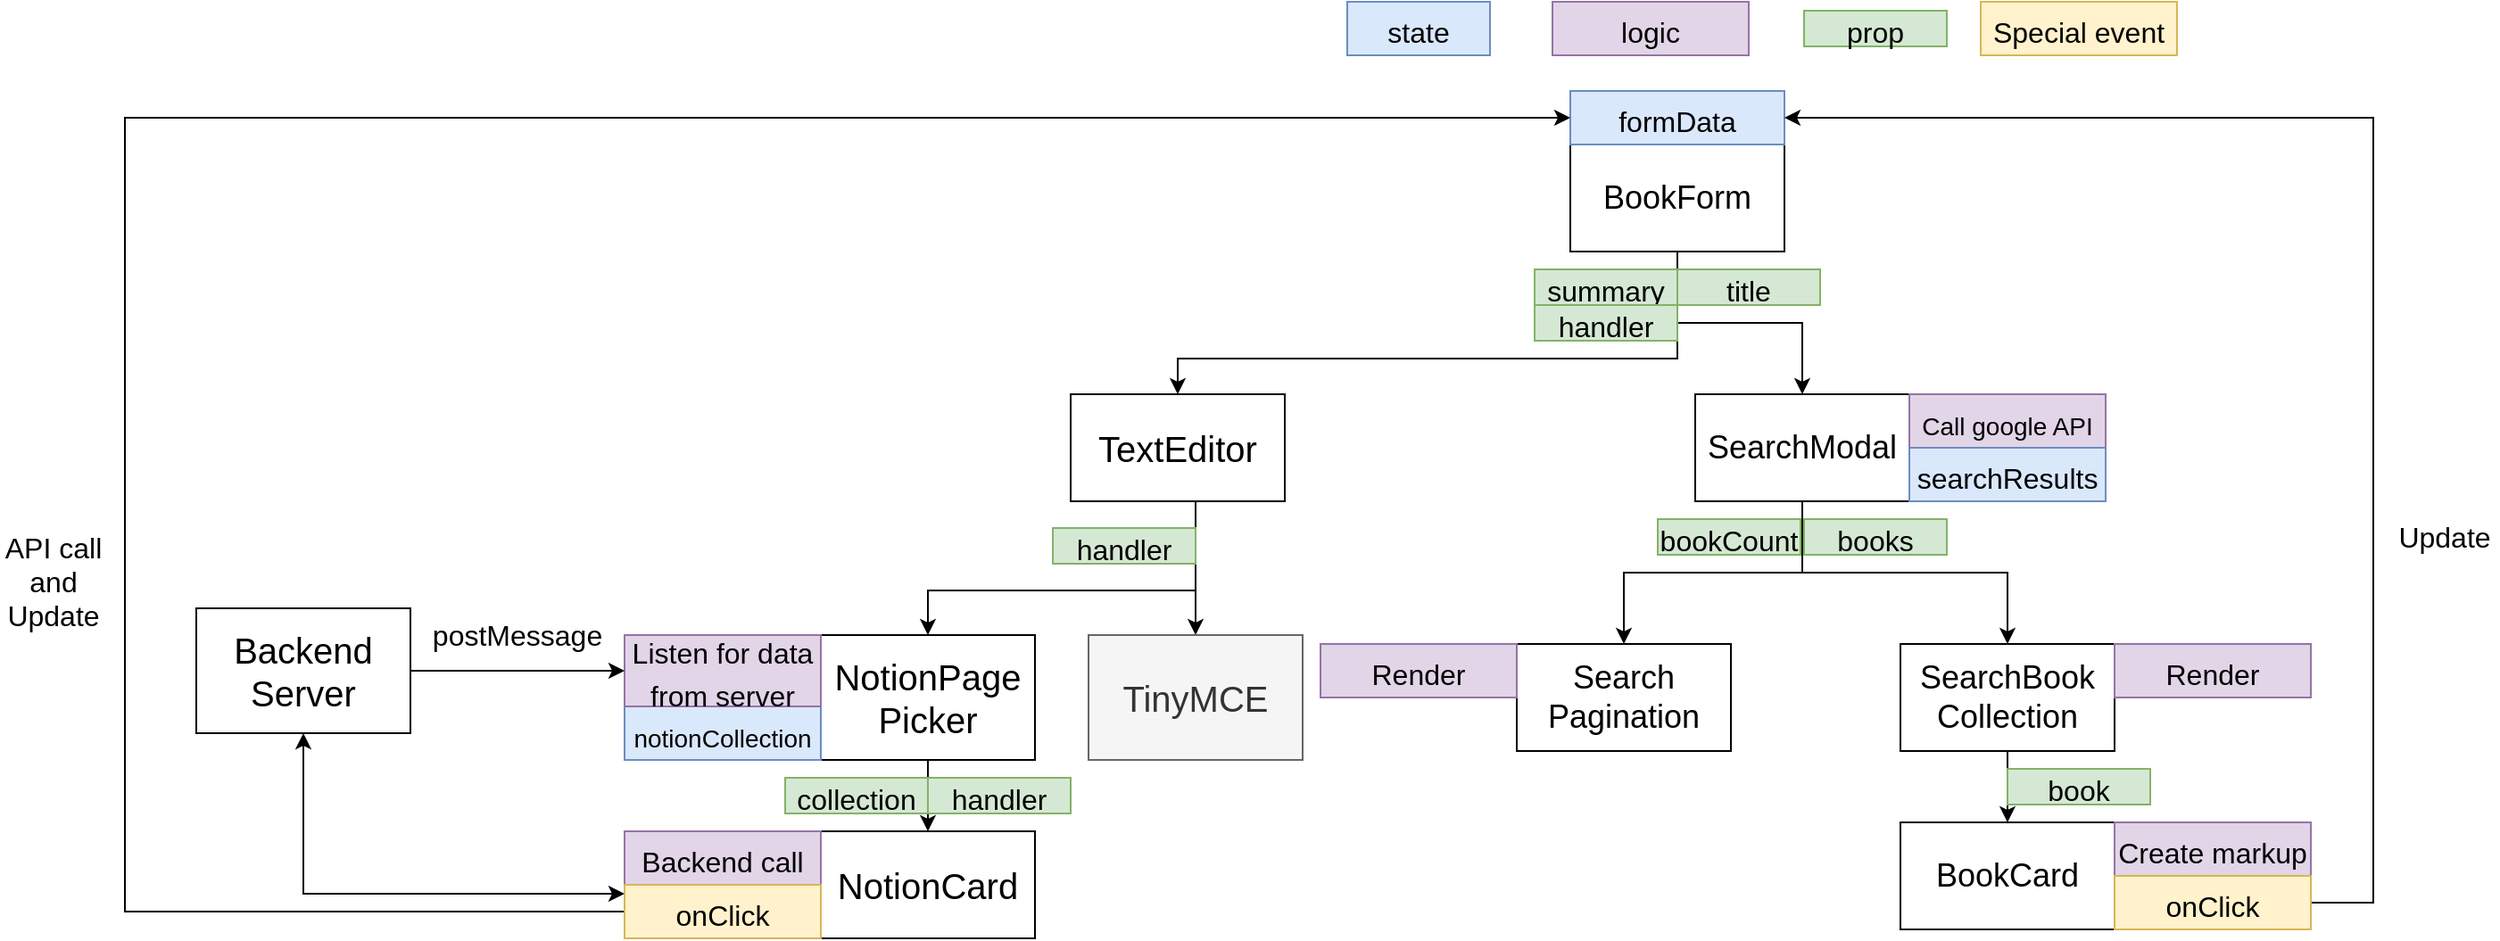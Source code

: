 <mxfile version="19.0.3" type="device"><diagram id="dOCJc_TiugMEIECOGaRp" name="Page-1"><mxGraphModel dx="2333" dy="927" grid="1" gridSize="10" guides="1" tooltips="1" connect="1" arrows="1" fold="1" page="1" pageScale="1" pageWidth="850" pageHeight="1100" math="0" shadow="0"><root><mxCell id="0"/><mxCell id="1" parent="0"/><mxCell id="hMF-fRqCWcI_cSFmfncq-7" value="" style="edgeStyle=orthogonalEdgeStyle;rounded=0;orthogonalLoop=1;jettySize=auto;html=1;fontSize=15;" edge="1" parent="1" source="hMF-fRqCWcI_cSFmfncq-2" target="hMF-fRqCWcI_cSFmfncq-4"><mxGeometry relative="1" as="geometry"/></mxCell><mxCell id="hMF-fRqCWcI_cSFmfncq-2" value="&lt;font style=&quot;font-size: 18px;&quot;&gt;BookForm&lt;/font&gt;" style="rounded=0;whiteSpace=wrap;html=1;" vertex="1" parent="1"><mxGeometry x="380" y="100" width="120" height="60" as="geometry"/></mxCell><mxCell id="hMF-fRqCWcI_cSFmfncq-33" style="edgeStyle=orthogonalEdgeStyle;rounded=0;orthogonalLoop=1;jettySize=auto;html=1;entryX=0.5;entryY=1;entryDx=0;entryDy=0;fontSize=16;endArrow=none;endFill=0;startArrow=classic;startFill=1;" edge="1" parent="1" source="hMF-fRqCWcI_cSFmfncq-3" target="hMF-fRqCWcI_cSFmfncq-2"><mxGeometry relative="1" as="geometry"><Array as="points"><mxPoint x="160" y="220"/><mxPoint x="440" y="220"/></Array></mxGeometry></mxCell><mxCell id="hMF-fRqCWcI_cSFmfncq-38" style="edgeStyle=orthogonalEdgeStyle;rounded=0;orthogonalLoop=1;jettySize=auto;html=1;fontSize=16;startArrow=none;startFill=0;endArrow=classic;endFill=1;" edge="1" parent="1" source="hMF-fRqCWcI_cSFmfncq-3" target="hMF-fRqCWcI_cSFmfncq-37"><mxGeometry relative="1" as="geometry"><Array as="points"><mxPoint x="170" y="350"/><mxPoint x="20" y="350"/></Array></mxGeometry></mxCell><mxCell id="hMF-fRqCWcI_cSFmfncq-3" value="&lt;span style=&quot;font-size: 20px;&quot;&gt;TextEditor&lt;/span&gt;" style="rounded=0;whiteSpace=wrap;html=1;" vertex="1" parent="1"><mxGeometry x="100" y="240" width="120" height="60" as="geometry"/></mxCell><mxCell id="hMF-fRqCWcI_cSFmfncq-13" value="" style="edgeStyle=orthogonalEdgeStyle;rounded=0;orthogonalLoop=1;jettySize=auto;html=1;fontSize=18;" edge="1" parent="1" source="hMF-fRqCWcI_cSFmfncq-4" target="hMF-fRqCWcI_cSFmfncq-12"><mxGeometry relative="1" as="geometry"/></mxCell><mxCell id="hMF-fRqCWcI_cSFmfncq-15" style="edgeStyle=orthogonalEdgeStyle;rounded=0;orthogonalLoop=1;jettySize=auto;html=1;entryX=0.5;entryY=0;entryDx=0;entryDy=0;fontSize=18;" edge="1" parent="1" source="hMF-fRqCWcI_cSFmfncq-4" target="hMF-fRqCWcI_cSFmfncq-11"><mxGeometry relative="1" as="geometry"/></mxCell><mxCell id="hMF-fRqCWcI_cSFmfncq-4" value="&lt;font style=&quot;font-size: 18px;&quot;&gt;SearchModal&lt;/font&gt;" style="rounded=0;whiteSpace=wrap;html=1;" vertex="1" parent="1"><mxGeometry x="450" y="240" width="120" height="60" as="geometry"/></mxCell><mxCell id="hMF-fRqCWcI_cSFmfncq-5" value="&lt;font style=&quot;font-size: 16px;&quot;&gt;formData&lt;/font&gt;" style="rounded=0;whiteSpace=wrap;html=1;fontSize=20;fillColor=#dae8fc;strokeColor=#6c8ebf;" vertex="1" parent="1"><mxGeometry x="380" y="70" width="120" height="30" as="geometry"/></mxCell><mxCell id="hMF-fRqCWcI_cSFmfncq-6" value="&lt;font style=&quot;font-size: 14px;&quot;&gt;Call google API&lt;/font&gt;" style="rounded=0;whiteSpace=wrap;html=1;fontSize=20;fillColor=#e1d5e7;strokeColor=#9673a6;" vertex="1" parent="1"><mxGeometry x="570" y="240" width="110" height="30" as="geometry"/></mxCell><mxCell id="hMF-fRqCWcI_cSFmfncq-8" value="&lt;font style=&quot;font-size: 16px;&quot;&gt;title&lt;/font&gt;" style="rounded=0;whiteSpace=wrap;html=1;fontSize=20;fillColor=#d5e8d4;strokeColor=#82b366;" vertex="1" parent="1"><mxGeometry x="440" y="170" width="80" height="20" as="geometry"/></mxCell><mxCell id="hMF-fRqCWcI_cSFmfncq-10" value="&lt;span style=&quot;font-size: 16px;&quot;&gt;searchResults&lt;/span&gt;" style="rounded=0;whiteSpace=wrap;html=1;fontSize=20;fillColor=#dae8fc;strokeColor=#6c8ebf;" vertex="1" parent="1"><mxGeometry x="570" y="270" width="110" height="30" as="geometry"/></mxCell><mxCell id="hMF-fRqCWcI_cSFmfncq-22" value="" style="edgeStyle=orthogonalEdgeStyle;rounded=0;orthogonalLoop=1;jettySize=auto;html=1;fontSize=16;" edge="1" parent="1" source="hMF-fRqCWcI_cSFmfncq-11" target="hMF-fRqCWcI_cSFmfncq-20"><mxGeometry relative="1" as="geometry"/></mxCell><mxCell id="hMF-fRqCWcI_cSFmfncq-11" value="&lt;span style=&quot;font-size: 18px;&quot;&gt;SearchBook&lt;br&gt;Collection&lt;/span&gt;" style="rounded=0;whiteSpace=wrap;html=1;" vertex="1" parent="1"><mxGeometry x="565" y="380" width="120" height="60" as="geometry"/></mxCell><mxCell id="hMF-fRqCWcI_cSFmfncq-12" value="&lt;font style=&quot;font-size: 18px;&quot;&gt;Search&lt;br&gt;Pagination&lt;/font&gt;" style="rounded=0;whiteSpace=wrap;html=1;" vertex="1" parent="1"><mxGeometry x="350" y="380" width="120" height="60" as="geometry"/></mxCell><mxCell id="hMF-fRqCWcI_cSFmfncq-16" value="&lt;font style=&quot;font-size: 16px;&quot;&gt;books&lt;/font&gt;" style="rounded=0;whiteSpace=wrap;html=1;fontSize=20;fillColor=#d5e8d4;strokeColor=#82b366;" vertex="1" parent="1"><mxGeometry x="511" y="310" width="80" height="20" as="geometry"/></mxCell><mxCell id="hMF-fRqCWcI_cSFmfncq-17" value="&lt;font style=&quot;font-size: 16px;&quot;&gt;bookCount&lt;/font&gt;" style="rounded=0;whiteSpace=wrap;html=1;fontSize=20;fillColor=#d5e8d4;strokeColor=#82b366;" vertex="1" parent="1"><mxGeometry x="429" y="310" width="80" height="20" as="geometry"/></mxCell><mxCell id="hMF-fRqCWcI_cSFmfncq-19" value="&lt;font style=&quot;font-size: 16px;&quot;&gt;Render&lt;/font&gt;" style="rounded=0;whiteSpace=wrap;html=1;fontSize=20;fillColor=#e1d5e7;strokeColor=#9673a6;" vertex="1" parent="1"><mxGeometry x="240" y="380" width="110" height="30" as="geometry"/></mxCell><mxCell id="hMF-fRqCWcI_cSFmfncq-20" value="&lt;span style=&quot;font-size: 18px;&quot;&gt;BookCard&lt;/span&gt;" style="rounded=0;whiteSpace=wrap;html=1;" vertex="1" parent="1"><mxGeometry x="565" y="480" width="120" height="60" as="geometry"/></mxCell><mxCell id="hMF-fRqCWcI_cSFmfncq-21" value="&lt;font style=&quot;font-size: 16px;&quot;&gt;Render&lt;/font&gt;" style="rounded=0;whiteSpace=wrap;html=1;fontSize=20;fillColor=#e1d5e7;strokeColor=#9673a6;" vertex="1" parent="1"><mxGeometry x="685" y="380" width="110" height="30" as="geometry"/></mxCell><mxCell id="hMF-fRqCWcI_cSFmfncq-23" value="&lt;font style=&quot;font-size: 16px;&quot;&gt;Create markup&lt;/font&gt;" style="rounded=0;whiteSpace=wrap;html=1;fontSize=20;fillColor=#e1d5e7;strokeColor=#9673a6;" vertex="1" parent="1"><mxGeometry x="685" y="480" width="110" height="30" as="geometry"/></mxCell><mxCell id="hMF-fRqCWcI_cSFmfncq-24" value="&lt;font style=&quot;font-size: 16px;&quot;&gt;state&lt;/font&gt;" style="rounded=0;whiteSpace=wrap;html=1;fontSize=20;fillColor=#dae8fc;strokeColor=#6c8ebf;" vertex="1" parent="1"><mxGeometry x="255" y="20" width="80" height="30" as="geometry"/></mxCell><mxCell id="hMF-fRqCWcI_cSFmfncq-26" value="&lt;span style=&quot;font-size: 16px;&quot;&gt;logic&lt;/span&gt;" style="rounded=0;whiteSpace=wrap;html=1;fontSize=20;fillColor=#e1d5e7;strokeColor=#9673a6;" vertex="1" parent="1"><mxGeometry x="370" y="20" width="110" height="30" as="geometry"/></mxCell><mxCell id="hMF-fRqCWcI_cSFmfncq-27" value="&lt;font style=&quot;font-size: 16px;&quot;&gt;prop&lt;/font&gt;" style="rounded=0;whiteSpace=wrap;html=1;fontSize=20;fillColor=#d5e8d4;strokeColor=#82b366;" vertex="1" parent="1"><mxGeometry x="511" y="25" width="80" height="20" as="geometry"/></mxCell><mxCell id="hMF-fRqCWcI_cSFmfncq-29" style="edgeStyle=orthogonalEdgeStyle;rounded=0;orthogonalLoop=1;jettySize=auto;html=1;entryX=1;entryY=0.5;entryDx=0;entryDy=0;fontSize=16;" edge="1" parent="1" source="hMF-fRqCWcI_cSFmfncq-28" target="hMF-fRqCWcI_cSFmfncq-5"><mxGeometry relative="1" as="geometry"><Array as="points"><mxPoint x="830" y="525"/><mxPoint x="830" y="85"/></Array></mxGeometry></mxCell><mxCell id="hMF-fRqCWcI_cSFmfncq-28" value="&lt;font style=&quot;font-size: 16px;&quot;&gt;onClick&lt;/font&gt;" style="rounded=0;whiteSpace=wrap;html=1;fontSize=20;fillColor=#fff2cc;strokeColor=#d6b656;" vertex="1" parent="1"><mxGeometry x="685" y="510" width="110" height="30" as="geometry"/></mxCell><mxCell id="hMF-fRqCWcI_cSFmfncq-30" value="Update" style="text;html=1;strokeColor=none;fillColor=none;align=center;verticalAlign=middle;whiteSpace=wrap;rounded=0;fontSize=16;" vertex="1" parent="1"><mxGeometry x="840" y="305" width="60" height="30" as="geometry"/></mxCell><mxCell id="hMF-fRqCWcI_cSFmfncq-31" value="&lt;font style=&quot;font-size: 16px;&quot;&gt;Special event&lt;/font&gt;" style="rounded=0;whiteSpace=wrap;html=1;fontSize=20;fillColor=#fff2cc;strokeColor=#d6b656;" vertex="1" parent="1"><mxGeometry x="610" y="20" width="110" height="30" as="geometry"/></mxCell><mxCell id="hMF-fRqCWcI_cSFmfncq-35" value="&lt;font style=&quot;font-size: 16px;&quot;&gt;summary&lt;/font&gt;" style="rounded=0;whiteSpace=wrap;html=1;fontSize=20;fillColor=#d5e8d4;strokeColor=#82b366;" vertex="1" parent="1"><mxGeometry x="360" y="170" width="80" height="20" as="geometry"/></mxCell><mxCell id="hMF-fRqCWcI_cSFmfncq-65" value="" style="edgeStyle=orthogonalEdgeStyle;rounded=0;orthogonalLoop=1;jettySize=auto;html=1;fontSize=16;startArrow=classic;startFill=1;endArrow=none;endFill=0;entryX=1;entryY=0;entryDx=0;entryDy=0;" edge="1" parent="1" source="hMF-fRqCWcI_cSFmfncq-36" target="hMF-fRqCWcI_cSFmfncq-40"><mxGeometry relative="1" as="geometry"><Array as="points"><mxPoint x="170" y="380"/><mxPoint x="170" y="380"/></Array></mxGeometry></mxCell><mxCell id="hMF-fRqCWcI_cSFmfncq-36" value="&lt;span style=&quot;font-size: 20px;&quot;&gt;TinyMCE&lt;/span&gt;" style="rounded=0;whiteSpace=wrap;html=1;fillColor=#f5f5f5;fontColor=#333333;strokeColor=#666666;" vertex="1" parent="1"><mxGeometry x="110" y="375" width="120" height="70" as="geometry"/></mxCell><mxCell id="hMF-fRqCWcI_cSFmfncq-46" value="" style="edgeStyle=orthogonalEdgeStyle;rounded=0;orthogonalLoop=1;jettySize=auto;html=1;fontSize=16;startArrow=none;startFill=0;endArrow=classic;endFill=1;" edge="1" parent="1" source="hMF-fRqCWcI_cSFmfncq-37" target="hMF-fRqCWcI_cSFmfncq-41"><mxGeometry relative="1" as="geometry"/></mxCell><mxCell id="hMF-fRqCWcI_cSFmfncq-37" value="&lt;span style=&quot;font-size: 20px;&quot;&gt;NotionPage&lt;br&gt;Picker&lt;/span&gt;" style="rounded=0;whiteSpace=wrap;html=1;" vertex="1" parent="1"><mxGeometry x="-40" y="375" width="120" height="70" as="geometry"/></mxCell><mxCell id="hMF-fRqCWcI_cSFmfncq-39" value="&lt;font style=&quot;font-size: 16px;&quot;&gt;handler&lt;/font&gt;" style="rounded=0;whiteSpace=wrap;html=1;fontSize=20;fillColor=#d5e8d4;strokeColor=#82b366;" vertex="1" parent="1"><mxGeometry x="360" y="190" width="80" height="20" as="geometry"/></mxCell><mxCell id="hMF-fRqCWcI_cSFmfncq-40" value="&lt;font style=&quot;font-size: 16px;&quot;&gt;handler&lt;/font&gt;" style="rounded=0;whiteSpace=wrap;html=1;fontSize=20;fillColor=#d5e8d4;strokeColor=#82b366;" vertex="1" parent="1"><mxGeometry x="90" y="315" width="80" height="20" as="geometry"/></mxCell><mxCell id="hMF-fRqCWcI_cSFmfncq-41" value="&lt;span style=&quot;font-size: 20px;&quot;&gt;NotionCard&lt;/span&gt;" style="rounded=0;whiteSpace=wrap;html=1;" vertex="1" parent="1"><mxGeometry x="-40" y="485" width="120" height="60" as="geometry"/></mxCell><mxCell id="hMF-fRqCWcI_cSFmfncq-42" value="&lt;font style=&quot;font-size: 14px;&quot;&gt;notionCollection&lt;/font&gt;" style="rounded=0;whiteSpace=wrap;html=1;fontSize=20;fillColor=#dae8fc;strokeColor=#6c8ebf;" vertex="1" parent="1"><mxGeometry x="-150" y="415" width="110" height="30" as="geometry"/></mxCell><mxCell id="hMF-fRqCWcI_cSFmfncq-43" value="&lt;div style=&quot;&quot;&gt;&lt;span style=&quot;background-color: initial;&quot;&gt;&lt;font style=&quot;font-size: 16px;&quot;&gt;Listen for data from server&lt;/font&gt;&lt;/span&gt;&lt;/div&gt;" style="rounded=0;whiteSpace=wrap;html=1;fontSize=20;fillColor=#e1d5e7;strokeColor=#9673a6;align=center;" vertex="1" parent="1"><mxGeometry x="-150" y="375" width="110" height="40" as="geometry"/></mxCell><mxCell id="hMF-fRqCWcI_cSFmfncq-45" style="edgeStyle=orthogonalEdgeStyle;rounded=0;orthogonalLoop=1;jettySize=auto;html=1;entryX=0;entryY=0.5;entryDx=0;entryDy=0;fontSize=16;startArrow=none;startFill=0;endArrow=classic;endFill=1;" edge="1" parent="1" source="hMF-fRqCWcI_cSFmfncq-44" target="hMF-fRqCWcI_cSFmfncq-43"><mxGeometry relative="1" as="geometry"/></mxCell><mxCell id="hMF-fRqCWcI_cSFmfncq-44" value="&lt;span style=&quot;font-size: 20px;&quot;&gt;Backend Server&lt;/span&gt;" style="rounded=0;whiteSpace=wrap;html=1;" vertex="1" parent="1"><mxGeometry x="-390" y="360" width="120" height="70" as="geometry"/></mxCell><mxCell id="hMF-fRqCWcI_cSFmfncq-48" value="&lt;font style=&quot;font-size: 16px;&quot;&gt;collection&lt;/font&gt;" style="rounded=0;whiteSpace=wrap;html=1;fontSize=20;fillColor=#d5e8d4;strokeColor=#82b366;" vertex="1" parent="1"><mxGeometry x="-60" y="455" width="80" height="20" as="geometry"/></mxCell><mxCell id="hMF-fRqCWcI_cSFmfncq-49" value="&lt;span style=&quot;font-size: 16px;&quot;&gt;Backend call&lt;/span&gt;" style="rounded=0;whiteSpace=wrap;html=1;fontSize=20;fillColor=#e1d5e7;strokeColor=#9673a6;" vertex="1" parent="1"><mxGeometry x="-150" y="485" width="110" height="30" as="geometry"/></mxCell><mxCell id="hMF-fRqCWcI_cSFmfncq-50" value="postMessage" style="text;html=1;strokeColor=none;fillColor=none;align=center;verticalAlign=middle;whiteSpace=wrap;rounded=0;fontSize=16;" vertex="1" parent="1"><mxGeometry x="-240" y="360" width="60" height="30" as="geometry"/></mxCell><mxCell id="hMF-fRqCWcI_cSFmfncq-51" value="&lt;font style=&quot;font-size: 16px;&quot;&gt;book&lt;/font&gt;" style="rounded=0;whiteSpace=wrap;html=1;fontSize=20;fillColor=#d5e8d4;strokeColor=#82b366;" vertex="1" parent="1"><mxGeometry x="625" y="450" width="80" height="20" as="geometry"/></mxCell><mxCell id="hMF-fRqCWcI_cSFmfncq-52" value="&lt;font style=&quot;font-size: 16px;&quot;&gt;handler&lt;/font&gt;" style="rounded=0;whiteSpace=wrap;html=1;fontSize=20;fillColor=#d5e8d4;strokeColor=#82b366;" vertex="1" parent="1"><mxGeometry x="20" y="455" width="80" height="20" as="geometry"/></mxCell><mxCell id="hMF-fRqCWcI_cSFmfncq-59" style="edgeStyle=orthogonalEdgeStyle;rounded=0;orthogonalLoop=1;jettySize=auto;html=1;entryX=0.5;entryY=1;entryDx=0;entryDy=0;fontSize=16;startArrow=classic;startFill=1;endArrow=classic;endFill=1;" edge="1" parent="1" source="hMF-fRqCWcI_cSFmfncq-54" target="hMF-fRqCWcI_cSFmfncq-44"><mxGeometry relative="1" as="geometry"><Array as="points"><mxPoint x="-330" y="520"/></Array></mxGeometry></mxCell><mxCell id="hMF-fRqCWcI_cSFmfncq-62" style="edgeStyle=orthogonalEdgeStyle;rounded=0;orthogonalLoop=1;jettySize=auto;html=1;entryX=0;entryY=0.5;entryDx=0;entryDy=0;fontSize=16;startArrow=none;startFill=0;endArrow=classic;endFill=1;" edge="1" parent="1" source="hMF-fRqCWcI_cSFmfncq-54" target="hMF-fRqCWcI_cSFmfncq-5"><mxGeometry relative="1" as="geometry"><Array as="points"><mxPoint x="-430" y="530"/><mxPoint x="-430" y="85"/></Array></mxGeometry></mxCell><mxCell id="hMF-fRqCWcI_cSFmfncq-54" value="&lt;font style=&quot;font-size: 16px;&quot;&gt;onClick&lt;/font&gt;" style="rounded=0;whiteSpace=wrap;html=1;fontSize=20;fillColor=#fff2cc;strokeColor=#d6b656;" vertex="1" parent="1"><mxGeometry x="-150" y="515" width="110" height="30" as="geometry"/></mxCell><mxCell id="hMF-fRqCWcI_cSFmfncq-56" value="API call and&lt;br&gt;Update" style="text;html=1;strokeColor=none;fillColor=none;align=center;verticalAlign=middle;whiteSpace=wrap;rounded=0;fontSize=16;" vertex="1" parent="1"><mxGeometry x="-500" y="330" width="60" height="30" as="geometry"/></mxCell></root></mxGraphModel></diagram></mxfile>